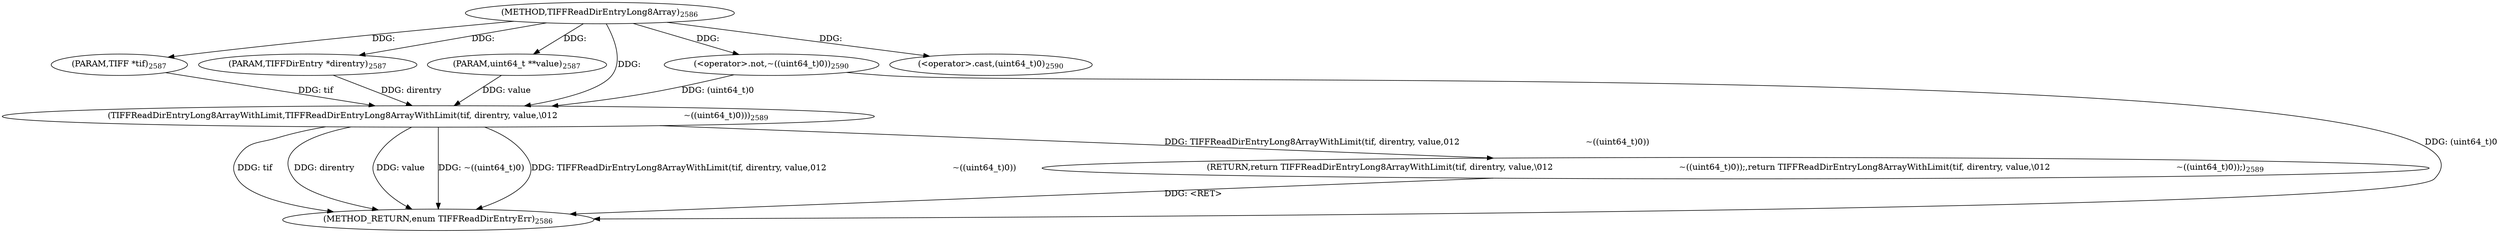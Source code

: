 digraph "TIFFReadDirEntryLong8Array" {  
"84550" [label = <(METHOD,TIFFReadDirEntryLong8Array)<SUB>2586</SUB>> ]
"84564" [label = <(METHOD_RETURN,enum TIFFReadDirEntryErr)<SUB>2586</SUB>> ]
"84551" [label = <(PARAM,TIFF *tif)<SUB>2587</SUB>> ]
"84552" [label = <(PARAM,TIFFDirEntry *direntry)<SUB>2587</SUB>> ]
"84553" [label = <(PARAM,uint64_t **value)<SUB>2587</SUB>> ]
"84555" [label = <(RETURN,return TIFFReadDirEntryLong8ArrayWithLimit(tif, direntry, value,\012                                               ~((uint64_t)0));,return TIFFReadDirEntryLong8ArrayWithLimit(tif, direntry, value,\012                                               ~((uint64_t)0));)<SUB>2589</SUB>> ]
"84556" [label = <(TIFFReadDirEntryLong8ArrayWithLimit,TIFFReadDirEntryLong8ArrayWithLimit(tif, direntry, value,\012                                               ~((uint64_t)0)))<SUB>2589</SUB>> ]
"84560" [label = <(&lt;operator&gt;.not,~((uint64_t)0))<SUB>2590</SUB>> ]
"84561" [label = <(&lt;operator&gt;.cast,(uint64_t)0)<SUB>2590</SUB>> ]
  "84555" -> "84564"  [ label = "DDG: &lt;RET&gt;"] 
  "84556" -> "84564"  [ label = "DDG: tif"] 
  "84556" -> "84564"  [ label = "DDG: direntry"] 
  "84556" -> "84564"  [ label = "DDG: value"] 
  "84560" -> "84564"  [ label = "DDG: (uint64_t)0"] 
  "84556" -> "84564"  [ label = "DDG: ~((uint64_t)0)"] 
  "84556" -> "84564"  [ label = "DDG: TIFFReadDirEntryLong8ArrayWithLimit(tif, direntry, value,\012                                               ~((uint64_t)0))"] 
  "84550" -> "84551"  [ label = "DDG: "] 
  "84550" -> "84552"  [ label = "DDG: "] 
  "84550" -> "84553"  [ label = "DDG: "] 
  "84556" -> "84555"  [ label = "DDG: TIFFReadDirEntryLong8ArrayWithLimit(tif, direntry, value,\012                                               ~((uint64_t)0))"] 
  "84551" -> "84556"  [ label = "DDG: tif"] 
  "84550" -> "84556"  [ label = "DDG: "] 
  "84552" -> "84556"  [ label = "DDG: direntry"] 
  "84553" -> "84556"  [ label = "DDG: value"] 
  "84560" -> "84556"  [ label = "DDG: (uint64_t)0"] 
  "84550" -> "84560"  [ label = "DDG: "] 
  "84550" -> "84561"  [ label = "DDG: "] 
}
